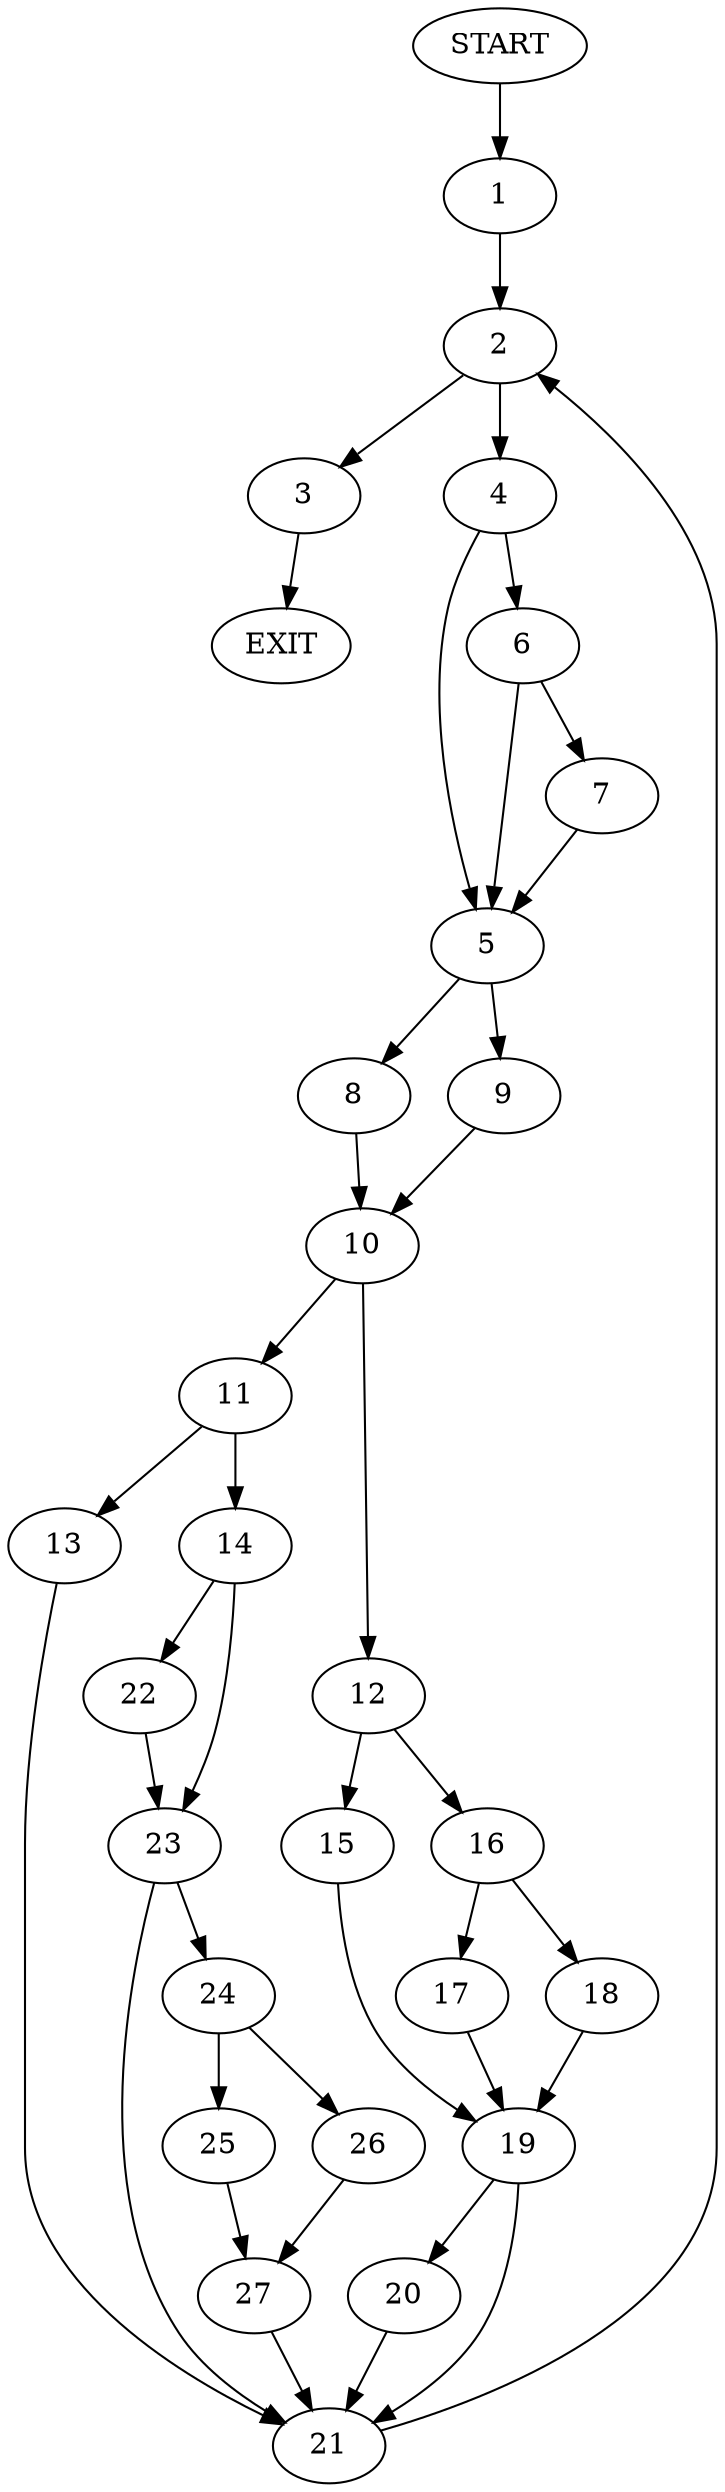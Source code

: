 digraph {
0 [label="START"]
28 [label="EXIT"]
0 -> 1
1 -> 2
2 -> 3
2 -> 4
4 -> 5
4 -> 6
3 -> 28
6 -> 5
6 -> 7
5 -> 8
5 -> 9
7 -> 5
8 -> 10
9 -> 10
10 -> 11
10 -> 12
11 -> 13
11 -> 14
12 -> 15
12 -> 16
16 -> 17
16 -> 18
15 -> 19
19 -> 20
19 -> 21
18 -> 19
17 -> 19
21 -> 2
20 -> 21
14 -> 22
14 -> 23
13 -> 21
22 -> 23
23 -> 24
23 -> 21
24 -> 25
24 -> 26
25 -> 27
26 -> 27
27 -> 21
}
